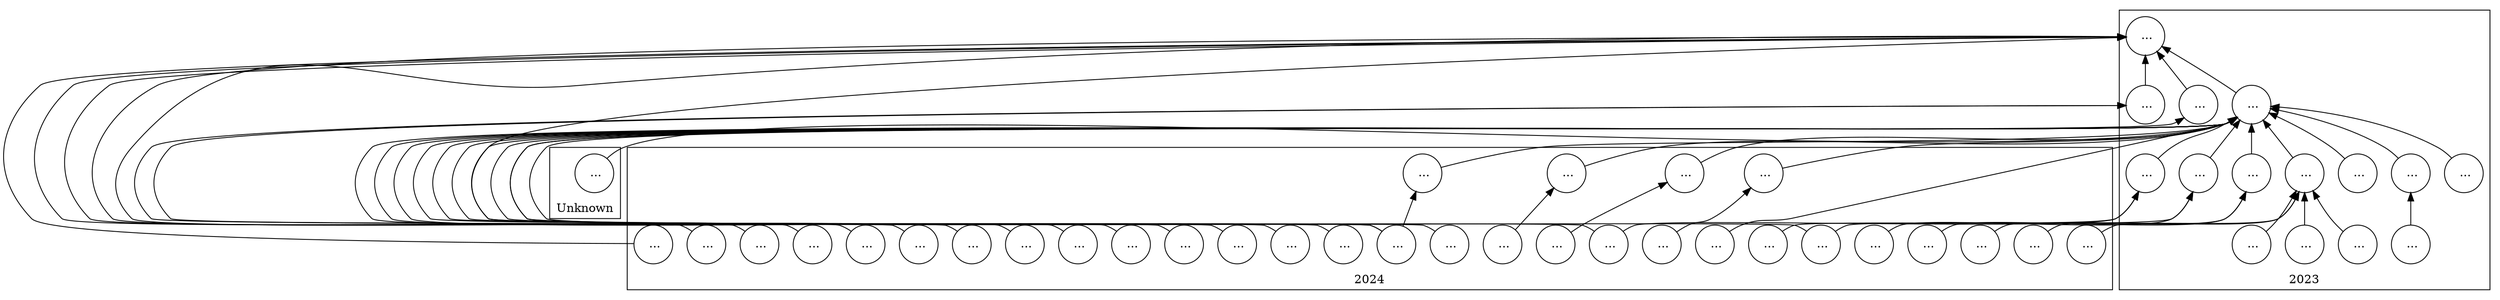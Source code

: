 digraph {
     rankdir=BT;
    "268510267" [label=" ...", shape=circle, href="https://www.semanticscholar.org/paper/1404b3cf9649ed6a933d06cb9ea3610ff8bc031c", target="_blank", tooltip="title: A Survey on Game Playing Agents and Large Models: Methods, Applications, and
Challenges \nauthors: Xinrun Xu, Yuxin Wang, Chaoyi Xu, Ziluo Ding, Jiechuan Jiang, Zhiming Ding, Börje F. Karlsson\npublished: 2024"];
    "266362356" [label=" ...", shape=circle, href="https://www.semanticscholar.org/paper/592ac35991e583fc37c26ee6659d2deb85142ad9", target="_blank", tooltip="title: Large Language Models Empowered Agent-based Modeling and Simulation: A Survey
and Perspectives \nauthors: Chen Gao, Xiaochong Lan, Nian Li, Yuan Yuan, Jingtao Ding, Zhilun Zhou, Fengli Xu, Yong Li\npublished: 2023"];
    "267626970" [label=" ...", shape=circle, href="https://www.semanticscholar.org/paper/cc6c0e6dda4f7f1cbef98fe73f618ce4f6163d51", target="_blank", tooltip="title: Towards Unified Alignment Between Agents, Humans, and Environment \nauthors: Zonghan Yang, An Liu, Zijun Liu, Kai Liu, Fangzhou Xiong, Yile Wang, Zeyuan Yang, Qingyuan Hu, Xinrui Chen, Zhenhe Zhang, Fuwen Luo, Zhicheng Guo, Peng Li, Yang Liu\npublished: 2024"];
    "263608648" [label=" ...", shape=circle, href="https://www.semanticscholar.org/paper/0bc95ed529fbc8a499dc6909937d5de04ed4266b", target="_blank", tooltip="title: Adapting LLM Agents with Universal Feedback in Communication \nauthors: Kuan Wang, Yadong Lu, Michael Santacroce, Yeyun Gong, Chao Zhang, Yelong Shen\npublished: 2023"];
    "267365525" [label=" ...", shape=circle, href="https://www.semanticscholar.org/paper/2985af7568176c4c229e552cb0acaaf3502432df", target="_blank", tooltip="title: Computational Experiments Meet Large Language Model Based Agents: A Survey and
Perspective \nauthors: Qun Ma, Xiao Xue, Deyu Zhou, Xiangning Yu, Donghua Liu, Xuwen Zhang, Zihan Zhao, Yifan Shen, Peilin Ji, Juanjuan Li, Gang Wang, Wanpeng Ma\npublished: 2024"];
    "268041451" [label=" ...", shape=circle, href="https://www.semanticscholar.org/paper/203574cdbb7ae35a44c40abeed414093a58b74bf", target="_blank", tooltip="title: Prospect Personalized Recommendation on Large Language Model-based Agent
Platform \nauthors: Jizhi Zhang, Keqin Bao, Wenjie Wang, Yang Zhang, Wentao Shi, Wanhong Xu, Fuli Feng, Tat-seng Chua\npublished: 2024"];
    "266899697" [label=" ...", shape=circle, href="https://www.semanticscholar.org/paper/09d75875813ecee343f81bdd90667df41d7b2b54", target="_blank", tooltip="title: MobileAgent: enhancing mobile control via human-machine interaction and SOP
integration \nauthors: Tinghe Ding\npublished: 2024"];
    "261556862" [label=" ...", shape=circle, href="https://www.semanticscholar.org/paper/e4bb1b1f97711a7634bf4bff72c56891be2222e6", target="_blank", tooltip="title: Cognitive Architectures for Language Agents \nauthors: T. Sumers, Shunyu Yao, Karthik Narasimhan, Thomas L. Griffiths\npublished: 2023"];
    "264128263" [label=" ...", shape=circle, href="https://www.semanticscholar.org/paper/01a5d0ed2300ec86aa82d0e56222932f200ad692", target="_blank", tooltip="title: LLaMA Rider: Spurring Large Language Models to Explore the Open World \nauthors: Yicheng Feng, Yuxuan Wang, Jiazheng Liu, Sipeng Zheng, Zongqing Lu\npublished: 2023"];
    "268856673" [label=" ...", shape=circle, href="https://www.semanticscholar.org/paper/c35b8dad08e11a77c249c0aed2b2f7f9ba853acd", target="_blank", tooltip="title: A Survey on Large Language Model-Based Game Agents \nauthors: Sihao Hu, Tiansheng Huang, Fatih Ilhan, S. Tekin, Gaowen Liu, R. Kompella, Ling Liu\npublished: 2024"];
    "267211955" [label=" ...", shape=circle, href="https://www.semanticscholar.org/paper/48fd140ea0f625471cb1018cbd743dc13eb7fca3", target="_blank", tooltip="title: Towards Uncertainty-Aware Language Agent \nauthors: Jiuzhou Han, W. Buntine, Ehsan Shareghi\npublished: 2024"];
    "264935197" [label=" ...", shape=circle, href="https://www.semanticscholar.org/paper/8d32c7b768dec2fd42b5730de7b15f0a708187b0", target="_blank", tooltip="title: SAGE: Smart home Agent with Grounded Execution \nauthors: D. Rivkin, Francois RobertHogan, Amal Feriani, Abhisek Konar, Adam Sigal, Steve Liu, Gregory Dudek\npublished: 2023"];
    "267626871" [label=" ...", shape=circle, href="https://www.semanticscholar.org/paper/44847844e3709eebd55185d3afe20f3c3b28f269", target="_blank", tooltip="title: Conversational Crowdsensing: A Parallel Intelligence Powered Novel Sensing
Approach \nauthors: Zhengqiu Zhu, Yong Zhao, Bin Chen, S. Qiu, Kai Xu, Quanjun Yin, Jin-Yu Huang, Zhong Liu, Fei-Yue Wang\npublished: 2024"];
    "267028700" [label=" ...", shape=circle, href="https://www.semanticscholar.org/paper/b746a0a800557e000c360f4f5cc01e8741624087", target="_blank", tooltip="title: AttackEval: How to Evaluate the Effectiveness of Jailbreak Attacking on Large
Language Models \nauthors: Dong Shu, Mingyu Jin, Suiyuan Zhu, Beichen Wang, Zihao Zhou, Chong Zhang, Yongfeng Zhang\npublished: 2024"];
    "266818453" [label=" ...", shape=circle, href="https://www.semanticscholar.org/paper/efcb8cfc8db63c0e71461ea960e0d63882aca7ee", target="_blank", tooltip="title: From LLM to Conversational Agent: A Memory Enhanced Architecture with
Fine-Tuning of Large Language Models \nauthors: Na Liu, Liangyu Chen, Xiaoyu Tian, Wei Zou, Kaijiang Chen, Ming Cui\npublished: 2024"];
    "259936967" [label=" ...", shape=circle, href="https://www.semanticscholar.org/paper/4747e72c5bc706c50e76953188f0144df18992d0", target="_blank", tooltip="title: Communicative Agents for Software Development \nauthors: Chen Qian, Xin Cong, Cheng Yang, Weize Chen, Yusheng Su, Juyuan Xu, Zhiyuan Liu, Maosong Sun, Wei Liu\npublished: 2023"];
    "267412469" [label=" ...", shape=circle, href="https://www.semanticscholar.org/paper/96e614f3dd764ede22f32d8c7e41a3ff0d41b2ab", target="_blank", tooltip="title: CodeAgent: Collaborative Agents for Software Engineering \nauthors: Daniel Tang, Zhenghan Chen, Kisub Kim, Yewei Song, Haoye Tian, Saad Ezzini, Yongfeng Huang, Jacques Klein, Tegawendé F. Bissyandé\npublished: 2024"];
    "269187633" [label=" ...", shape=circle, href="https://www.semanticscholar.org/paper/25ae2fce719c6f6f0b09de1e0f917a7b719e5e99", target="_blank", tooltip="title: The Landscape of Emerging AI Agent Architectures for Reasoning, Planning, and
Tool Calling: A Survey \nauthors: Tula Masterman, Sandi Besen, Mason Sawtell, Alex Chao\npublished: 2024"];
    "268691664" [label=" ...", shape=circle, href="https://www.semanticscholar.org/paper/006c4c7470566327e5b02b94936d0be0033fc9f5", target="_blank", tooltip="title: MAGIS: LLM-Based Multi-Agent Framework for GitHub Issue Resolution \nauthors: Wei Tao, Yucheng Zhou, Wenqiang Zhang, Yu-Xi Cheng\npublished: 2024"];
    "266999556" [label=" ...", shape=circle, href="https://www.semanticscholar.org/paper/3793a5f435fef59a901f5ba0d8ef43df88d97161", target="_blank", tooltip="title: CodeAgent: Enhancing Code Generation with Tool-Integrated Agent Systems for
Real-World Repo-level Coding Challenges \nauthors: Kechi Zhang, Jia Li, Ge Li, Xianjie Shi, Zhi Jin\npublished: 2024"];
    "269293320" [label=" ...", shape=circle, href="https://www.semanticscholar.org/paper/b6ab16c8eade03a39830493071d99fc48a736fac", target="_blank", tooltip="title: A Survey on the Memory Mechanism of Large Language Model based Agents \nauthors: Zeyu Zhang, Xiaohe Bo, Chen Ma, Rui Li, Xu Chen, Quanyu Dai, Jieming Zhu, Zhenhua Dong, Ji-Rong Wen\npublished: 2024"];
    "268680458" [label=" ...", shape=circle, href="https://www.semanticscholar.org/paper/704cfb773c96f61697da2ee153d291940ebeda12", target="_blank", tooltip="title: Harnessing the power of LLMs for normative reasoning in MASs \nauthors: B. Savarimuthu, Surangika Ranathunga, Stephen Cranefield\npublished: 2024"];
    "261682230" [label=" ...", shape=circle, href="https://www.semanticscholar.org/paper/443089da371f96f9d96d34f3f99179f3b251b050", target="_blank", tooltip="title: Unleashing the Power of Graph Learning through LLM-based Autonomous Agents \nauthors: Lanning Wei, Zhiqiang He, Huan Zhao, Quanming Yao\npublished: 2023"];
    "267658120" [label=" ...", shape=circle, href="https://www.semanticscholar.org/paper/e79671a83e25288fedd897e1c9e6152f70f7f52e", target="_blank", tooltip="title: Attacks, Defenses and Evaluations for LLM Conversation Safety: A Survey \nauthors: Zhichen Dong, Zhanhui Zhou, Chao Yang, Jing Shao, Yu Qiao\npublished: 2024"];
    "265368095" [label=" ...", shape=circle, href="https://www.semanticscholar.org/paper/4365b9c433eadcf9633568a6e6ad019f5b147650", target="_blank", tooltip="title: A Taxonomy for Autonomous LLM-Powered Multi-Agent Architectures \nauthors: Thorsten Händler\npublished: 2023"];
    "261064713" [label=" ...", shape=circle, href="https://www.semanticscholar.org/paper/28c6ac721f54544162865f41c5692e70d61bccab", target="_blank", tooltip="title: A Survey on Large Language Model based Autonomous Agents \nauthors: Lei Wang, Chengbang Ma, Xueyang Feng, Zeyu Zhang, Hao-ran Yang, Jingsen Zhang, Zhi-Yang Chen, Jiakai Tang, Xu Chen, Yankai Lin, Wayne Xin Zhao, Zhewei Wei, Ji-rong Wen\npublished: 2023"];
    "263620781" [label=" ...", shape=circle, href="https://www.semanticscholar.org/paper/3fe940a1f121f083cb90c568fc6fa2951bb27dda", target="_blank", tooltip="title: Self-Taught Optimizer (STOP): Recursively Self-Improving Code Generation \nauthors: E. Zelikman, Eliana Lorch, Lester Mackey, A. Kalai\npublished: 2023"];
    "267751102" [label=" ...", shape=circle, href="https://www.semanticscholar.org/paper/396ea10d3ab89da41d02693d7165c4b98ecbb5f3", target="_blank", tooltip="title: Puzzle Solving using Reasoning of Large Language Models: A Survey \nauthors: Panagiotis Giadikiaroglou, Maria Lymperaiou, Giorgos Filandrianos, G. Stamou\npublished: 2024"];
    "267312444" [label=" ...", shape=circle, href="https://www.semanticscholar.org/paper/017069c05bf1362c3c593822fe9ee66b4dabb025", target="_blank", tooltip="title: Hierarchical Continual Reinforcement Learning via Large Language Model \nauthors: Chaofan Pan, Xin Yang, Hao Wang, Wei Wei, Tianrui Li\npublished: 2024"];
    "267412980" [label=" ...", shape=circle, href="https://www.semanticscholar.org/paper/8f070e301979732e0dd73f6aa6170309cf73aa7d", target="_blank", tooltip="title: Large Language Model based Multi-Agents: A Survey of Progress and Challenges \nauthors: Taicheng Guo, Xiuying Chen, Yaqi Wang, Ruidi Chang, Shichao Pei, N. Chawla, Olaf Wiest, Xiangliang Zhang\npublished: 2024"];
    "269214272" [label=" ...", shape=circle, href="https://www.semanticscholar.org/paper/273b72d9998e06a7ceb1bf9405a0d274cd088800", target="_blank", tooltip="title: AgentCoord: Visually Exploring Coordination Strategy for LLM-based Multi-Agent
Collaboration \nauthors: Bo Pan, Jiaying Lu, Ke Wang, Li Zheng, Zhen Wen, Yingchaojie Feng, Minfeng Zhu, Wei Chen\npublished: 2024"];
    "265294905" [label=" ...", shape=circle, href="https://www.semanticscholar.org/paper/263a58f4fd32caca1dad2351af4d711aec451fe6", target="_blank", tooltip="title: Evil Geniuses: Delving into the Safety of LLM-based Agents \nauthors: Yu Tian, Xiao Yang, Jingyuan Zhang, Yinpeng Dong, Hang Su\npublished: 2023"];
    "267751452" [label=" ...", shape=circle, href="https://www.semanticscholar.org/paper/e785b33b3367015db69657f37f98402f27a198df", target="_blank", tooltip="title: Towards Versatile Graph Learning Approach: from the Perspective of Large
Language Models \nauthors: Lanning Wei, Jun Gao, Huan Zhao, Quanming Yao\npublished: 2024"];
    "267500832" [label=" ...", shape=circle, href="https://www.semanticscholar.org/paper/7eff8e646fe0d76f196e637d8e86ee0ea64561af", target="_blank", tooltip="title: Hi-Core: Hierarchical Knowledge Transfer for Continual Reinforcement Learning \nauthors: Chaofan Pan, Xin Yang, Hao Wang, Wei Wei, Tianrui Li\npublished: 2024"];
    "263310339" [label=" ...", shape=circle, href="https://www.semanticscholar.org/paper/c74e9642ec71c6dfaadd3b8638c110d4048ff53e", target="_blank", tooltip="title: Suspicion-Agent: Playing Imperfect Information Games with Theory of Mind Aware
GPT-4 \nauthors: Jiaxian Guo, Bo Yang, Paul Yoo, Bill Yuchen Lin, Yusuke Iwasawa, Yutaka Matsuo\npublished: 2023"];
    "265295180" [label=" ...", shape=circle, href="https://www.semanticscholar.org/paper/6fa0677731184444df0e1fc8070938419cd6da47", target="_blank", tooltip="title: Igniting Language Intelligence: The Hitchhiker's Guide From Chain-of-Thought
Reasoning to Language Agents \nauthors: Zhuosheng Zhang, Yao Yao, Aston Zhang, Xiangru Tang, Xinbei Ma, Zhiwei He, Yiming Wang, Mark B. Gerstein, Rui Wang, Gongshen Liu, Hai Zhao\npublished: 2023"];
    "269005050" [label=" ...", shape=circle, href="https://www.semanticscholar.org/paper/128b95f2bb77c8268e68e44c171e701221e7676f", target="_blank", tooltip="title: Exploring Autonomous Agents through the Lens of Large Language Models: A Review \nauthors: Saikat Barua\npublished: 2024"];
    "266874743" [label=" ...", shape=circle, href="https://www.semanticscholar.org/paper/e767597995d4c9c2a70b4567de49579966f73e74", target="_blank", tooltip="title: Generative Agent for Teacher Training: Designing Educational Problem-Solving
Simulations with Large Language Model-based Agents for Pre-Service Teachers \nauthors: Unggi Lee, Sanghyeok Lee, Junbo Koh, Yeil Jeong, Haewon Jung, Gyuri Byun, Jewoong Moon, Jieun Lim, †. HyeoncheolKim\npublished: None"];
    "267412705" [label=" ...", shape=circle, href="https://www.semanticscholar.org/paper/687397ab709d98476205ed36ecd3f1e01ee7dbae", target="_blank", tooltip="title: Large Language Model Agent for Hyper-Parameter Optimization \nauthors: Siyi Liu, Chen Gao, Yong Li\npublished: 2024"];
    "268819803" [label=" ...", shape=circle, href="https://www.semanticscholar.org/paper/ac8bc36c253c8593492afc2db620c01b152dc778", target="_blank", tooltip="title: LLM as a Mastermind: A Survey of Strategic Reasoning with Large Language Models \nauthors: Yadong Zhang, Shaoguang Mao, Tao Ge, Xun Wang, Adrian de Wynter, Yan Xia, Wenshan Wu, Ting Song, Man Lan, Furu Wei\npublished: 2024"];
    "269293007" [label=" ...", shape=circle, href="https://www.semanticscholar.org/paper/5be7e6b04c5a240cff340034aae2b57c677e211f", target="_blank", tooltip="title: A Survey on Efficient Inference for Large Language Models \nauthors: Zixuan Zhou, Xuefei Ning, Ke Hong, Tianyu Fu, Jiaming Xu, Shiyao Li, Yuming Lou, Luning Wang, Zhihang Yuan, Xiuhong Li, Shengen Yan, Guohao Dai, Xiao-Ping Zhang, Yuhan Dong, Yu Wang\npublished: 2024"];
    "268691360" [label=" ...", shape=circle, href="https://www.semanticscholar.org/paper/b78adeffd4ab17a690e537ada53ddb85940f1015", target="_blank", tooltip="title: Depending on yourself when you should: Mentoring LLM with RL agents to become
the master in cybersecurity games \nauthors: Yikuan Yan, Yaolun Zhang, Keman Huang\npublished: 2024"];
    "267897510" [label=" ...", shape=circle, href="https://www.semanticscholar.org/paper/e6100eb9dc6667b24c26fcea683c139451e89652", target="_blank", tooltip="title: On the Multi-turn Instruction Following for Conversational Web Agents \nauthors: Yang Deng, Xuan Zhang, Wenxuan Zhang, Yifei Yuan, See-kiong Ng, Tat-Seng Chua\npublished: 2024"];
    "269604964" [label=" ...", shape=circle, href="https://www.semanticscholar.org/paper/1e8b9ed963a0f3c4268a609cea48d7527e6f088f", target="_blank", tooltip="title: A Philosophical Introduction to Language Models - Part II: The Way Forward \nauthors: Raphael Milliere, Cameron Buckner\npublished: 2024"];
    "265212890" [label=" ...", shape=circle, href="https://www.semanticscholar.org/paper/03f3801956fc4cc026860568670f9f65ed29b192", target="_blank", tooltip="title: Towards A Unified View of Answer Calibration for Multi-Step Reasoning \nauthors: Shumin Deng, Ningyu Zhang, Nay Oo, Bryan Hooi\npublished: 2023"];
    "268680662" [label=" ...", shape=circle, href="https://www.semanticscholar.org/paper/fbbb3fcb8b52a58108ca4d836038a1a0e2e8ba32", target="_blank", tooltip="title: Norm Violation Detection in Multi-Agent Systems using Large Language Models: A
Pilot Study \nauthors: Shawn He, Surangika Ranathunga, Stephen Cranefield, B. Savarimuthu\npublished: 2024"];
    "268681456" [label=" ...", shape=circle, href="https://www.semanticscholar.org/paper/df82a510c4a355506c4ec733a050570efe2ebe7d", target="_blank", tooltip="title: When LLM-based Code Generation Meets the Software Development Process \nauthors: Feng Lin, Dong Jae Kim, Tse-Husn Chen\npublished: 2024"];
    "263671545" [label=" ...", shape=circle, href="https://www.semanticscholar.org/paper/6d828a7aace632477c5d89c1d4e2182645030b85", target="_blank", tooltip="title: Balancing Autonomy and Alignment: A Multi-Dimensional Taxonomy for Autonomous
LLM-powered Multi-Agent Architectures \nauthors: Thorsten Händler\npublished: 2023"];
     subgraph cluster_0 {
           rank=same;
           label="2023";
      261064713;
      259936967;
      266362356;
      261064713;
      264935197;
      261064713;
      261682230;
      261556862;
      263620781;
      259936967;
      261064713;
      263310339;
      261064713;
      261064713;
      259936967;
      261064713;
      259936967;
      261064713;
      261064713;
      264128263;
      259936967;
      261064713;
      261556862;
      265294905;
      263671545;
      265368095;
      264128263;
      259936967;
      261064713;
      261064713;
      263310339;
      261064713;
      261682230;
      266362356;
      261064713;
      261064713;
      261556862;
      263608648;
      265294905;
      259936967;
      265294905;
      264128263;
      261556862;
      265295180;
      261556862;
      261064713;
      261064713;
      265212890;
      261064713;
      261064713;
      263310339;
      261064713;
      261556862;
      261064713;
      261064713;
      263671545;
      261064713;
      259936967;
      259936967;
      261682230;
      261064713;
     }     subgraph cluster_1 {
           rank=same;
           label="2024";
      269604964;
      269293320;
      267751452;
      268819803;
      266999556;
      268691360;
      266999556;
      269293320;
      269214272;
      268041451;
      267412469;
      267412980;
      267626970;
      267658120;
      268510267;
      267365525;
      268680458;
      266818453;
      267751102;
      267500832;
      267751452;
      268819803;
      266899697;
      269293320;
      267412980;
      269293007;
      267028700;
      268856673;
      267211955;
      267897510;
      267312444;
      268680458;
      268680662;
      269005050;
      266818453;
      269187633;
      267626871;
      268681456;
      268691664;
      267412705;
     }     subgraph cluster_2 {
           rank=same;
           label="Unknown";
      266874743;
     }    "269604964" -> "261064713";
    "266362356" -> "259936967";
    "264935197" -> "261064713";
    "261682230" -> "261064713";
    "263620781" -> "261556862";
    "269293320" -> "259936967";
    "267751452" -> "261064713";
    "268819803" -> "263310339";
    "266999556" -> "261064713";
    "268691360" -> "261064713";
    "269293320" -> "266999556";
    "269214272" -> "259936967";
    "268041451" -> "261064713";
    "261064713" -> "259936967";
    "264128263" -> "261064713";
    "267412469" -> "259936967";
    "267412980" -> "261064713";
    "267626970" -> "261556862";
    "267658120" -> "265294905";
    "265368095" -> "263671545";
    "268510267" -> "264128263";
    "267365525" -> "259936967";
    "268680458" -> "261064713";
    "266818453" -> "261064713";
    "267751102" -> "263310339";
    "267500832" -> "261064713";
    "267751452" -> "261682230";
    "268819803" -> "266362356";
    "266899697" -> "261064713";
    "269293320" -> "261064713";
    "263608648" -> "261556862";
    "269293007" -> "267412980";
    "267028700" -> "265294905";
    "265294905" -> "259936967";
    "268856673" -> "264128263";
    "265295180" -> "261556862";
    "267211955" -> "261556862";
    "267897510" -> "261064713";
    "265212890" -> "261064713";
    "267312444" -> "261064713";
    "263310339" -> "261064713";
    "268680662" -> "268680458";
    "261556862" -> "261064713";
    "269005050" -> "261064713";
    "263671545" -> "261064713";
    "269187633" -> "266818453";
    "267626871" -> "261064713";
    "268681456" -> "259936967";
    "268691664" -> "259936967";
    "267412705" -> "261682230";
    "266874743" -> "261064713";
}

